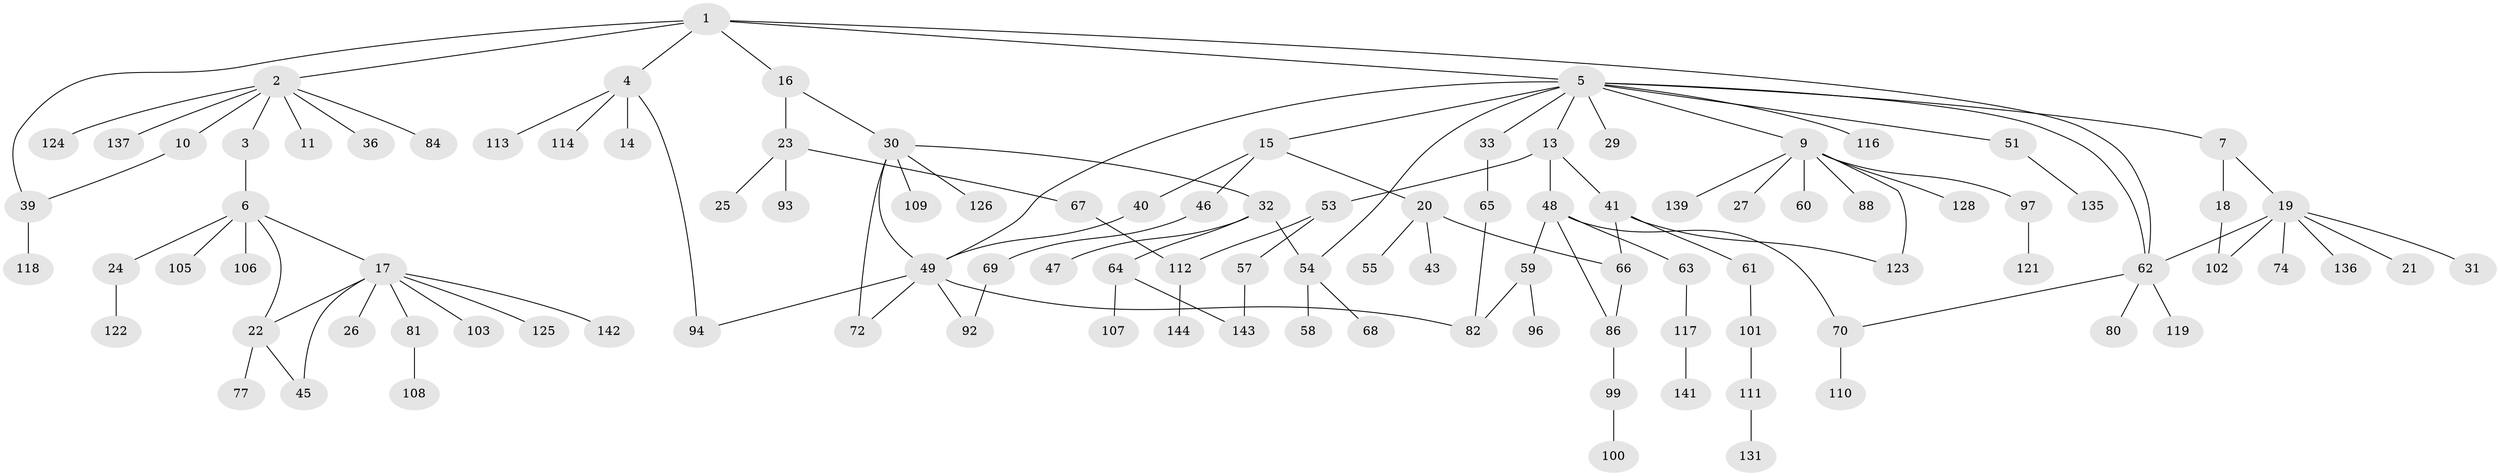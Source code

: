 // original degree distribution, {5: 0.034482758620689655, 7: 0.013793103448275862, 2: 0.2620689655172414, 3: 0.15172413793103448, 9: 0.006896551724137931, 6: 0.020689655172413793, 1: 0.41379310344827586, 4: 0.0896551724137931, 8: 0.006896551724137931}
// Generated by graph-tools (version 1.1) at 2025/41/03/06/25 10:41:28]
// undirected, 107 vertices, 126 edges
graph export_dot {
graph [start="1"]
  node [color=gray90,style=filled];
  1 [super="+138"];
  2 [super="+28"];
  3;
  4 [super="+37"];
  5 [super="+8"];
  6 [super="+12"];
  7;
  9 [super="+38"];
  10;
  11;
  13;
  14;
  15 [super="+50"];
  16;
  17 [super="+115"];
  18 [super="+44"];
  19 [super="+73"];
  20 [super="+35"];
  21;
  22 [super="+90"];
  23 [super="+34"];
  24;
  25;
  26;
  27;
  29;
  30 [super="+145"];
  31 [super="+78"];
  32 [super="+42"];
  33 [super="+91"];
  36;
  39 [super="+127"];
  40;
  41;
  43;
  45 [super="+56"];
  46;
  47;
  48 [super="+83"];
  49 [super="+52"];
  51 [super="+76"];
  53 [super="+95"];
  54 [super="+98"];
  55;
  57 [super="+140"];
  58;
  59 [super="+75"];
  60;
  61;
  62 [super="+71"];
  63 [super="+89"];
  64 [super="+79"];
  65 [super="+104"];
  66;
  67 [super="+87"];
  68;
  69;
  70 [super="+120"];
  72;
  74;
  77;
  80;
  81;
  82 [super="+85"];
  84;
  86;
  88;
  92 [super="+132"];
  93;
  94;
  96 [super="+130"];
  97;
  99;
  100;
  101;
  102;
  103;
  105 [super="+129"];
  106;
  107;
  108 [super="+133"];
  109;
  110;
  111;
  112;
  113;
  114;
  116;
  117 [super="+134"];
  118;
  119;
  121;
  122;
  123;
  124;
  125;
  126;
  128;
  131;
  135;
  136;
  137;
  139;
  141;
  142;
  143;
  144;
  1 -- 2;
  1 -- 4;
  1 -- 5;
  1 -- 16;
  1 -- 62;
  1 -- 39;
  2 -- 3;
  2 -- 10;
  2 -- 11;
  2 -- 36;
  2 -- 84;
  2 -- 137;
  2 -- 124;
  3 -- 6;
  4 -- 14;
  4 -- 113;
  4 -- 114;
  4 -- 94;
  5 -- 7;
  5 -- 9;
  5 -- 51;
  5 -- 33;
  5 -- 13;
  5 -- 15;
  5 -- 49;
  5 -- 116;
  5 -- 54;
  5 -- 29;
  5 -- 62;
  6 -- 24;
  6 -- 105;
  6 -- 106;
  6 -- 17;
  6 -- 22;
  7 -- 18;
  7 -- 19;
  9 -- 27;
  9 -- 60;
  9 -- 97;
  9 -- 123;
  9 -- 88;
  9 -- 139;
  9 -- 128;
  10 -- 39;
  13 -- 41;
  13 -- 48;
  13 -- 53;
  15 -- 20;
  15 -- 40;
  15 -- 46;
  16 -- 23;
  16 -- 30;
  17 -- 22;
  17 -- 26;
  17 -- 45;
  17 -- 81;
  17 -- 103;
  17 -- 125;
  17 -- 142;
  18 -- 102;
  19 -- 21;
  19 -- 31;
  19 -- 136;
  19 -- 102;
  19 -- 74;
  19 -- 62;
  20 -- 43;
  20 -- 66;
  20 -- 55;
  22 -- 77;
  22 -- 45;
  23 -- 25;
  23 -- 67;
  23 -- 93;
  24 -- 122;
  30 -- 32;
  30 -- 109;
  30 -- 126;
  30 -- 72;
  30 -- 49;
  32 -- 64;
  32 -- 54;
  32 -- 47;
  33 -- 65;
  39 -- 118;
  40 -- 49;
  41 -- 61;
  41 -- 66;
  41 -- 123;
  46 -- 69;
  48 -- 59;
  48 -- 63;
  48 -- 86;
  48 -- 70;
  49 -- 72;
  49 -- 82;
  49 -- 92;
  49 -- 94;
  51 -- 135;
  53 -- 57;
  53 -- 112;
  54 -- 58;
  54 -- 68;
  57 -- 143;
  59 -- 82;
  59 -- 96;
  61 -- 101;
  62 -- 70;
  62 -- 80;
  62 -- 119;
  63 -- 117;
  64 -- 107;
  64 -- 143;
  65 -- 82;
  66 -- 86;
  67 -- 112;
  69 -- 92;
  70 -- 110;
  81 -- 108;
  86 -- 99;
  97 -- 121;
  99 -- 100;
  101 -- 111;
  111 -- 131;
  112 -- 144;
  117 -- 141;
}

